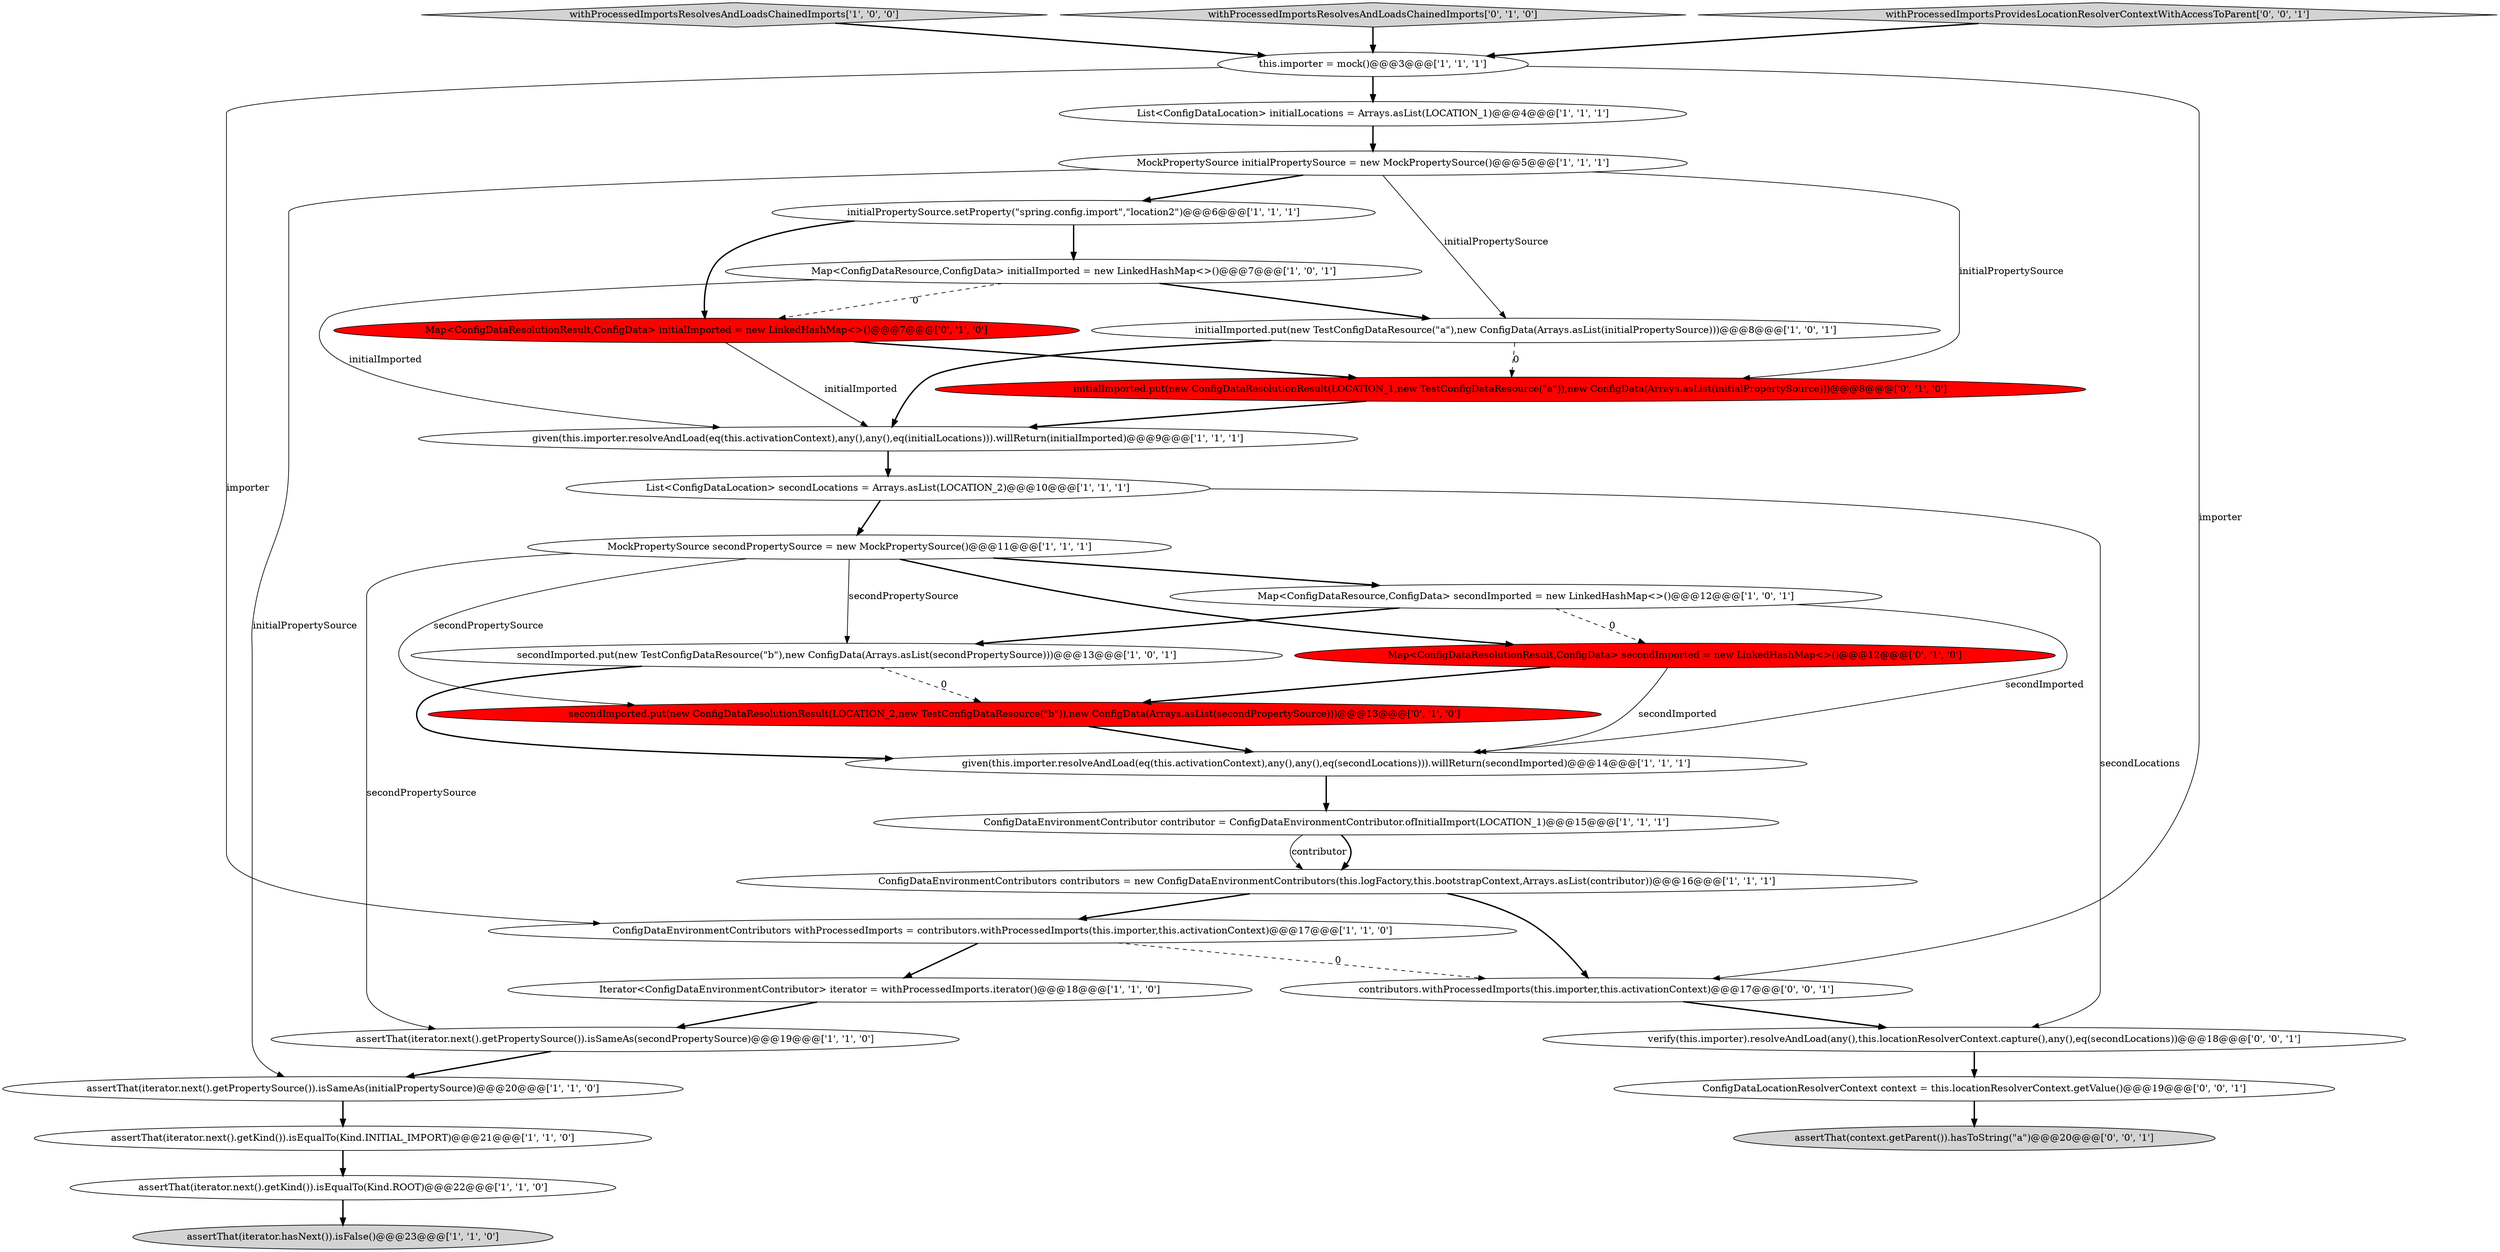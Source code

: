 digraph {
15 [style = filled, label = "assertThat(iterator.hasNext()).isFalse()@@@23@@@['1', '1', '0']", fillcolor = lightgray, shape = ellipse image = "AAA0AAABBB1BBB"];
19 [style = filled, label = "given(this.importer.resolveAndLoad(eq(this.activationContext),any(),any(),eq(initialLocations))).willReturn(initialImported)@@@9@@@['1', '1', '1']", fillcolor = white, shape = ellipse image = "AAA0AAABBB1BBB"];
31 [style = filled, label = "contributors.withProcessedImports(this.importer,this.activationContext)@@@17@@@['0', '0', '1']", fillcolor = white, shape = ellipse image = "AAA0AAABBB3BBB"];
2 [style = filled, label = "MockPropertySource initialPropertySource = new MockPropertySource()@@@5@@@['1', '1', '1']", fillcolor = white, shape = ellipse image = "AAA0AAABBB1BBB"];
12 [style = filled, label = "withProcessedImportsResolvesAndLoadsChainedImports['1', '0', '0']", fillcolor = lightgray, shape = diamond image = "AAA0AAABBB1BBB"];
9 [style = filled, label = "given(this.importer.resolveAndLoad(eq(this.activationContext),any(),any(),eq(secondLocations))).willReturn(secondImported)@@@14@@@['1', '1', '1']", fillcolor = white, shape = ellipse image = "AAA0AAABBB1BBB"];
8 [style = filled, label = "initialImported.put(new TestConfigDataResource(\"a\"),new ConfigData(Arrays.asList(initialPropertySource)))@@@8@@@['1', '0', '1']", fillcolor = white, shape = ellipse image = "AAA0AAABBB1BBB"];
22 [style = filled, label = "Map<ConfigDataResolutionResult,ConfigData> secondImported = new LinkedHashMap<>()@@@12@@@['0', '1', '0']", fillcolor = red, shape = ellipse image = "AAA1AAABBB2BBB"];
6 [style = filled, label = "assertThat(iterator.next().getPropertySource()).isSameAs(initialPropertySource)@@@20@@@['1', '1', '0']", fillcolor = white, shape = ellipse image = "AAA0AAABBB1BBB"];
29 [style = filled, label = "verify(this.importer).resolveAndLoad(any(),this.locationResolverContext.capture(),any(),eq(secondLocations))@@@18@@@['0', '0', '1']", fillcolor = white, shape = ellipse image = "AAA0AAABBB3BBB"];
14 [style = filled, label = "Iterator<ConfigDataEnvironmentContributor> iterator = withProcessedImports.iterator()@@@18@@@['1', '1', '0']", fillcolor = white, shape = ellipse image = "AAA0AAABBB1BBB"];
7 [style = filled, label = "List<ConfigDataLocation> initialLocations = Arrays.asList(LOCATION_1)@@@4@@@['1', '1', '1']", fillcolor = white, shape = ellipse image = "AAA0AAABBB1BBB"];
25 [style = filled, label = "initialImported.put(new ConfigDataResolutionResult(LOCATION_1,new TestConfigDataResource(\"a\")),new ConfigData(Arrays.asList(initialPropertySource)))@@@8@@@['0', '1', '0']", fillcolor = red, shape = ellipse image = "AAA1AAABBB2BBB"];
11 [style = filled, label = "secondImported.put(new TestConfigDataResource(\"b\"),new ConfigData(Arrays.asList(secondPropertySource)))@@@13@@@['1', '0', '1']", fillcolor = white, shape = ellipse image = "AAA0AAABBB1BBB"];
13 [style = filled, label = "ConfigDataEnvironmentContributors contributors = new ConfigDataEnvironmentContributors(this.logFactory,this.bootstrapContext,Arrays.asList(contributor))@@@16@@@['1', '1', '1']", fillcolor = white, shape = ellipse image = "AAA0AAABBB1BBB"];
23 [style = filled, label = "secondImported.put(new ConfigDataResolutionResult(LOCATION_2,new TestConfigDataResource(\"b\")),new ConfigData(Arrays.asList(secondPropertySource)))@@@13@@@['0', '1', '0']", fillcolor = red, shape = ellipse image = "AAA1AAABBB2BBB"];
4 [style = filled, label = "Map<ConfigDataResource,ConfigData> secondImported = new LinkedHashMap<>()@@@12@@@['1', '0', '1']", fillcolor = white, shape = ellipse image = "AAA0AAABBB1BBB"];
18 [style = filled, label = "assertThat(iterator.next().getKind()).isEqualTo(Kind.INITIAL_IMPORT)@@@21@@@['1', '1', '0']", fillcolor = white, shape = ellipse image = "AAA0AAABBB1BBB"];
20 [style = filled, label = "Map<ConfigDataResource,ConfigData> initialImported = new LinkedHashMap<>()@@@7@@@['1', '0', '1']", fillcolor = white, shape = ellipse image = "AAA0AAABBB1BBB"];
24 [style = filled, label = "withProcessedImportsResolvesAndLoadsChainedImports['0', '1', '0']", fillcolor = lightgray, shape = diamond image = "AAA0AAABBB2BBB"];
16 [style = filled, label = "initialPropertySource.setProperty(\"spring.config.import\",\"location2\")@@@6@@@['1', '1', '1']", fillcolor = white, shape = ellipse image = "AAA0AAABBB1BBB"];
5 [style = filled, label = "ConfigDataEnvironmentContributor contributor = ConfigDataEnvironmentContributor.ofInitialImport(LOCATION_1)@@@15@@@['1', '1', '1']", fillcolor = white, shape = ellipse image = "AAA0AAABBB1BBB"];
28 [style = filled, label = "assertThat(context.getParent()).hasToString(\"a\")@@@20@@@['0', '0', '1']", fillcolor = lightgray, shape = ellipse image = "AAA0AAABBB3BBB"];
21 [style = filled, label = "MockPropertySource secondPropertySource = new MockPropertySource()@@@11@@@['1', '1', '1']", fillcolor = white, shape = ellipse image = "AAA0AAABBB1BBB"];
26 [style = filled, label = "Map<ConfigDataResolutionResult,ConfigData> initialImported = new LinkedHashMap<>()@@@7@@@['0', '1', '0']", fillcolor = red, shape = ellipse image = "AAA1AAABBB2BBB"];
10 [style = filled, label = "ConfigDataEnvironmentContributors withProcessedImports = contributors.withProcessedImports(this.importer,this.activationContext)@@@17@@@['1', '1', '0']", fillcolor = white, shape = ellipse image = "AAA0AAABBB1BBB"];
17 [style = filled, label = "assertThat(iterator.next().getPropertySource()).isSameAs(secondPropertySource)@@@19@@@['1', '1', '0']", fillcolor = white, shape = ellipse image = "AAA0AAABBB1BBB"];
3 [style = filled, label = "this.importer = mock()@@@3@@@['1', '1', '1']", fillcolor = white, shape = ellipse image = "AAA0AAABBB1BBB"];
30 [style = filled, label = "withProcessedImportsProvidesLocationResolverContextWithAccessToParent['0', '0', '1']", fillcolor = lightgray, shape = diamond image = "AAA0AAABBB3BBB"];
1 [style = filled, label = "List<ConfigDataLocation> secondLocations = Arrays.asList(LOCATION_2)@@@10@@@['1', '1', '1']", fillcolor = white, shape = ellipse image = "AAA0AAABBB1BBB"];
27 [style = filled, label = "ConfigDataLocationResolverContext context = this.locationResolverContext.getValue()@@@19@@@['0', '0', '1']", fillcolor = white, shape = ellipse image = "AAA0AAABBB3BBB"];
0 [style = filled, label = "assertThat(iterator.next().getKind()).isEqualTo(Kind.ROOT)@@@22@@@['1', '1', '0']", fillcolor = white, shape = ellipse image = "AAA0AAABBB1BBB"];
13->10 [style = bold, label=""];
22->9 [style = solid, label="secondImported"];
2->8 [style = solid, label="initialPropertySource"];
1->29 [style = solid, label="secondLocations"];
10->14 [style = bold, label=""];
17->6 [style = bold, label=""];
21->17 [style = solid, label="secondPropertySource"];
4->9 [style = solid, label="secondImported"];
8->19 [style = bold, label=""];
6->18 [style = bold, label=""];
27->28 [style = bold, label=""];
26->25 [style = bold, label=""];
16->26 [style = bold, label=""];
10->31 [style = dashed, label="0"];
31->29 [style = bold, label=""];
14->17 [style = bold, label=""];
11->23 [style = dashed, label="0"];
21->23 [style = solid, label="secondPropertySource"];
4->22 [style = dashed, label="0"];
2->25 [style = solid, label="initialPropertySource"];
11->9 [style = bold, label=""];
22->23 [style = bold, label=""];
0->15 [style = bold, label=""];
26->19 [style = solid, label="initialImported"];
29->27 [style = bold, label=""];
19->1 [style = bold, label=""];
20->8 [style = bold, label=""];
3->7 [style = bold, label=""];
30->3 [style = bold, label=""];
21->22 [style = bold, label=""];
3->31 [style = solid, label="importer"];
7->2 [style = bold, label=""];
1->21 [style = bold, label=""];
5->13 [style = bold, label=""];
25->19 [style = bold, label=""];
3->10 [style = solid, label="importer"];
2->6 [style = solid, label="initialPropertySource"];
5->13 [style = solid, label="contributor"];
9->5 [style = bold, label=""];
8->25 [style = dashed, label="0"];
12->3 [style = bold, label=""];
13->31 [style = bold, label=""];
21->11 [style = solid, label="secondPropertySource"];
4->11 [style = bold, label=""];
16->20 [style = bold, label=""];
23->9 [style = bold, label=""];
24->3 [style = bold, label=""];
18->0 [style = bold, label=""];
20->19 [style = solid, label="initialImported"];
20->26 [style = dashed, label="0"];
21->4 [style = bold, label=""];
2->16 [style = bold, label=""];
}
